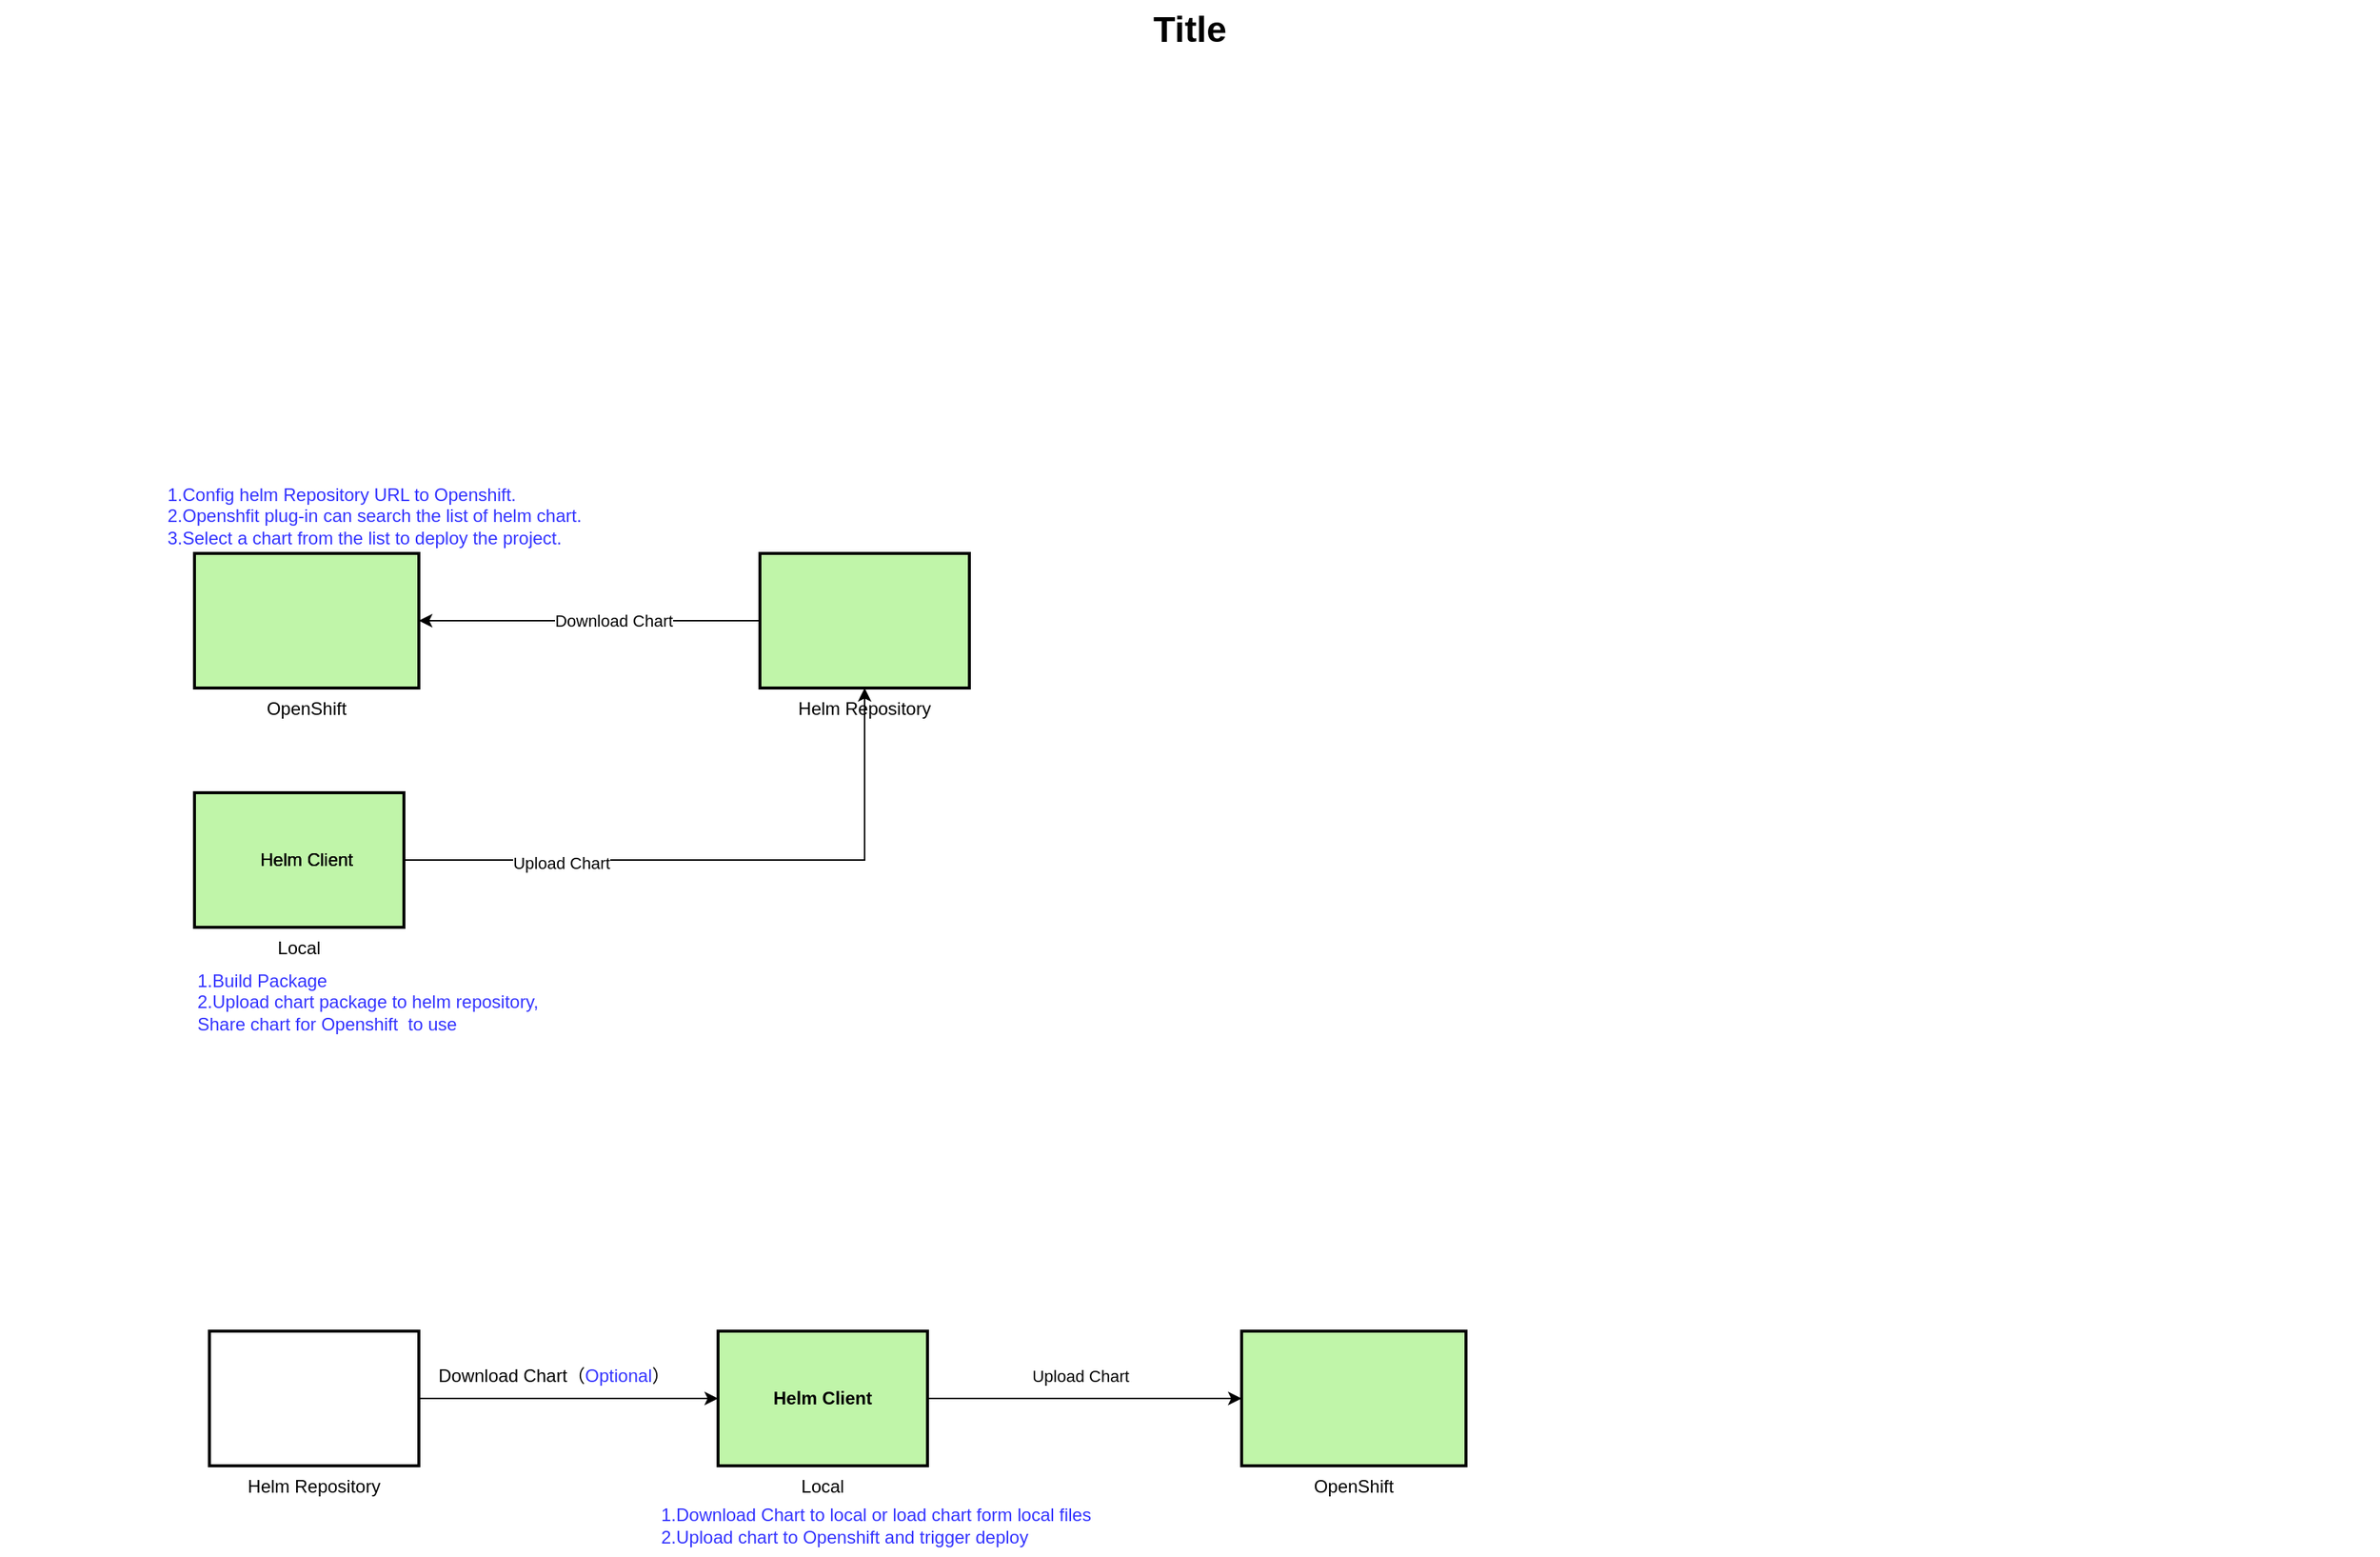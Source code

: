 <mxfile version="18.1.3" type="github">
  <diagram name="Page-1" id="74b105a0-9070-1c63-61bc-23e55f88626e">
    <mxGraphModel dx="1422" dy="786" grid="1" gridSize="10" guides="1" tooltips="1" connect="1" arrows="1" fold="1" page="1" pageScale="1.5" pageWidth="1169" pageHeight="826" background="none" math="0" shadow="0">
      <root>
        <mxCell id="0" style=";html=1;" />
        <mxCell id="1" style=";html=1;" parent="0" />
        <mxCell id="10b056a9c633e61c-4" value="OpenShift" style="strokeWidth=2;dashed=0;align=center;fontSize=12;shape=rect;verticalLabelPosition=bottom;verticalAlign=top;fillColor=#c0f5a9" parent="1" vertex="1">
          <mxGeometry x="210" y="410" width="150" height="90" as="geometry" />
        </mxCell>
        <mxCell id="10b056a9c633e61c-30" value="Title" style="text;strokeColor=none;fillColor=none;html=1;fontSize=24;fontStyle=1;verticalAlign=middle;align=center;" parent="1" vertex="1">
          <mxGeometry x="80" y="40" width="1590" height="40" as="geometry" />
        </mxCell>
        <mxCell id="p1g5kv0qV7LEiEIXIhER-6" style="edgeStyle=orthogonalEdgeStyle;rounded=0;orthogonalLoop=1;jettySize=auto;html=1;" edge="1" parent="1" source="p1g5kv0qV7LEiEIXIhER-1" target="10b056a9c633e61c-4">
          <mxGeometry relative="1" as="geometry" />
        </mxCell>
        <mxCell id="p1g5kv0qV7LEiEIXIhER-7" value="Download Chart" style="edgeLabel;html=1;align=center;verticalAlign=middle;resizable=0;points=[];" vertex="1" connectable="0" parent="p1g5kv0qV7LEiEIXIhER-6">
          <mxGeometry x="-0.14" relative="1" as="geometry">
            <mxPoint as="offset" />
          </mxGeometry>
        </mxCell>
        <mxCell id="p1g5kv0qV7LEiEIXIhER-1" value="Helm Repository" style="strokeWidth=2;dashed=0;align=center;fontSize=12;shape=rect;verticalLabelPosition=bottom;verticalAlign=top;fillColor=#c0f5a9" vertex="1" parent="1">
          <mxGeometry x="588" y="410" width="140" height="90" as="geometry" />
        </mxCell>
        <mxCell id="p1g5kv0qV7LEiEIXIhER-4" style="edgeStyle=orthogonalEdgeStyle;rounded=0;orthogonalLoop=1;jettySize=auto;html=1;" edge="1" parent="1" source="p1g5kv0qV7LEiEIXIhER-3" target="p1g5kv0qV7LEiEIXIhER-1">
          <mxGeometry relative="1" as="geometry" />
        </mxCell>
        <mxCell id="p1g5kv0qV7LEiEIXIhER-5" value="Upload Chart" style="edgeLabel;html=1;align=center;verticalAlign=middle;resizable=0;points=[];" vertex="1" connectable="0" parent="p1g5kv0qV7LEiEIXIhER-4">
          <mxGeometry x="-0.503" y="-2" relative="1" as="geometry">
            <mxPoint as="offset" />
          </mxGeometry>
        </mxCell>
        <mxCell id="p1g5kv0qV7LEiEIXIhER-3" value="Local" style="strokeWidth=2;dashed=0;align=center;fontSize=12;shape=rect;verticalLabelPosition=bottom;verticalAlign=top;fillColor=#c0f5a9" vertex="1" parent="1">
          <mxGeometry x="210" y="570" width="140" height="90" as="geometry" />
        </mxCell>
        <mxCell id="p1g5kv0qV7LEiEIXIhER-8" value="OpenShift" style="strokeWidth=2;dashed=0;align=center;fontSize=12;shape=rect;verticalLabelPosition=bottom;verticalAlign=top;fillColor=#c0f5a9" vertex="1" parent="1">
          <mxGeometry x="910" y="930" width="150" height="90" as="geometry" />
        </mxCell>
        <mxCell id="p1g5kv0qV7LEiEIXIhER-12" style="edgeStyle=orthogonalEdgeStyle;rounded=0;orthogonalLoop=1;jettySize=auto;html=1;" edge="1" parent="1" source="p1g5kv0qV7LEiEIXIhER-14" target="p1g5kv0qV7LEiEIXIhER-8">
          <mxGeometry relative="1" as="geometry">
            <mxPoint x="1008" y="900" as="targetPoint" />
          </mxGeometry>
        </mxCell>
        <mxCell id="p1g5kv0qV7LEiEIXIhER-13" value="Upload Chart" style="edgeLabel;html=1;align=center;verticalAlign=middle;resizable=0;points=[];" vertex="1" connectable="0" parent="p1g5kv0qV7LEiEIXIhER-12">
          <mxGeometry x="-0.503" y="-2" relative="1" as="geometry">
            <mxPoint x="50" y="-17" as="offset" />
          </mxGeometry>
        </mxCell>
        <mxCell id="p1g5kv0qV7LEiEIXIhER-14" value="Local" style="strokeWidth=2;dashed=0;align=center;fontSize=12;shape=rect;verticalLabelPosition=bottom;verticalAlign=top;fillColor=#c0f5a9" vertex="1" parent="1">
          <mxGeometry x="560" y="930" width="140" height="90" as="geometry" />
        </mxCell>
        <mxCell id="p1g5kv0qV7LEiEIXIhER-15" value="1.Build Package&lt;br&gt;2.Upload chart package to helm repository, Share chart for Openshift&amp;nbsp; to use" style="text;html=1;strokeColor=none;fillColor=none;align=left;verticalAlign=middle;whiteSpace=wrap;rounded=0;fontColor=#3333FF;" vertex="1" parent="1">
          <mxGeometry x="210" y="690" width="260" height="40" as="geometry" />
        </mxCell>
        <mxCell id="p1g5kv0qV7LEiEIXIhER-16" value="1.Download Chart to local or load chart form local files&lt;br&gt;2.Upload chart to Openshift and trigger deploy" style="text;html=1;strokeColor=none;fillColor=none;align=left;verticalAlign=middle;whiteSpace=wrap;rounded=0;fontColor=#3333FF;" vertex="1" parent="1">
          <mxGeometry x="520" y="1040" width="300" height="40" as="geometry" />
        </mxCell>
        <mxCell id="p1g5kv0qV7LEiEIXIhER-17" value="1.Config helm&amp;nbsp;&lt;span style=&quot;text-align: center;&quot;&gt;Repository URL to Openshift.&lt;br&gt;2.Openshfit plug-in can search the list of helm chart.&lt;br&gt;3.Select a chart from the list to deploy the project.&lt;br&gt;&lt;/span&gt;" style="text;html=1;strokeColor=none;fillColor=none;align=left;verticalAlign=middle;whiteSpace=wrap;rounded=0;fontColor=#3333FF;" vertex="1" parent="1">
          <mxGeometry x="190" y="360" width="300" height="50" as="geometry" />
        </mxCell>
        <mxCell id="p1g5kv0qV7LEiEIXIhER-23" style="edgeStyle=orthogonalEdgeStyle;rounded=0;orthogonalLoop=1;jettySize=auto;html=1;fontFamily=Helvetica;fontSize=12;fontColor=default;" edge="1" parent="1" source="p1g5kv0qV7LEiEIXIhER-18" target="p1g5kv0qV7LEiEIXIhER-14">
          <mxGeometry relative="1" as="geometry" />
        </mxCell>
        <mxCell id="p1g5kv0qV7LEiEIXIhER-24" value="Download Chart（&lt;font color=&quot;#3333ff&quot;&gt;Optional&lt;/font&gt;）" style="edgeLabel;html=1;align=center;verticalAlign=middle;resizable=0;points=[];fontSize=12;fontFamily=Helvetica;fontColor=default;" vertex="1" connectable="0" parent="p1g5kv0qV7LEiEIXIhER-23">
          <mxGeometry x="-0.12" y="-2" relative="1" as="geometry">
            <mxPoint x="2" y="-17" as="offset" />
          </mxGeometry>
        </mxCell>
        <mxCell id="p1g5kv0qV7LEiEIXIhER-18" value="Helm Repository" style="strokeWidth=2;dashed=0;align=center;fontSize=12;shape=rect;verticalLabelPosition=bottom;verticalAlign=top;" vertex="1" parent="1">
          <mxGeometry x="220" y="930" width="140" height="90" as="geometry" />
        </mxCell>
        <mxCell id="p1g5kv0qV7LEiEIXIhER-19" value="&lt;span style=&quot;color: rgb(0, 0, 0);&quot;&gt;Helm&amp;nbsp;&lt;/span&gt;&lt;font color=&quot;#000000&quot;&gt;Client&lt;/font&gt;" style="text;html=1;strokeColor=none;fillColor=none;align=center;verticalAlign=middle;whiteSpace=wrap;rounded=0;fontColor=#3333FF;" vertex="1" parent="1">
          <mxGeometry x="245" y="600" width="80" height="30" as="geometry" />
        </mxCell>
        <mxCell id="p1g5kv0qV7LEiEIXIhER-20" value="&lt;span style=&quot;color: rgb(0, 0, 0);&quot;&gt;Helm&amp;nbsp;&lt;/span&gt;&lt;font color=&quot;#000000&quot;&gt;Client&lt;/font&gt;" style="text;html=1;strokeColor=none;fillColor=none;align=center;verticalAlign=middle;whiteSpace=wrap;rounded=0;fontColor=#3333FF;fontStyle=1" vertex="1" parent="1">
          <mxGeometry x="590" y="960" width="80" height="30" as="geometry" />
        </mxCell>
        <mxCell id="p1g5kv0qV7LEiEIXIhER-21" value="&lt;span style=&quot;color: rgb(0, 0, 0);&quot;&gt;Helm&amp;nbsp;&lt;/span&gt;&lt;font color=&quot;#000000&quot;&gt;Client&lt;/font&gt;" style="text;html=1;strokeColor=none;fillColor=none;align=center;verticalAlign=middle;whiteSpace=wrap;rounded=0;fontColor=#3333FF;" vertex="1" parent="1">
          <mxGeometry x="245" y="600" width="80" height="30" as="geometry" />
        </mxCell>
        <mxCell id="p1g5kv0qV7LEiEIXIhER-22" value="&lt;span style=&quot;color: rgb(0, 0, 0);&quot;&gt;Helm&amp;nbsp;&lt;/span&gt;&lt;font color=&quot;#000000&quot;&gt;Client&lt;/font&gt;" style="text;html=1;strokeColor=none;fillColor=none;align=center;verticalAlign=middle;whiteSpace=wrap;rounded=0;fontColor=#3333FF;" vertex="1" parent="1">
          <mxGeometry x="245" y="600" width="80" height="30" as="geometry" />
        </mxCell>
      </root>
    </mxGraphModel>
  </diagram>
</mxfile>
